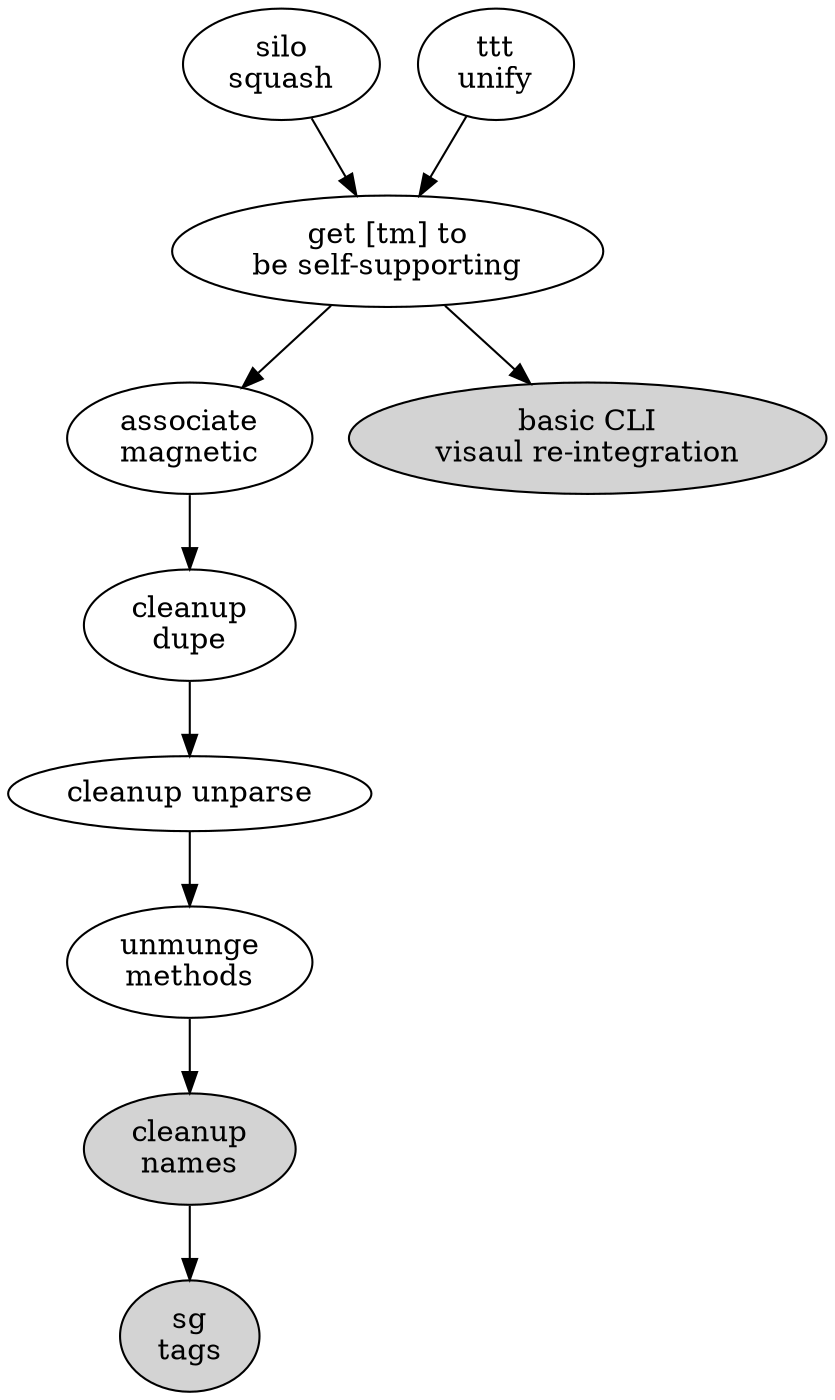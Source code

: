 digraph{

  am [ label="associate\nmagnetic" ]
  cd [ label="cleanup\ndupe" ]
  cv [ label="basic CLI\nvisaul re-integration" style=filled ]
  cn [ label="cleanup\nnames" style=filled ]
  si [ label="silo\nsquash" ]
  ss [ label="get [tm] to\nbe self-supporting" ]
  st [ label="sg\ntags" style=filled ]
  tu [ label="ttt\nunify" ]
  um [ label="unmunge\nmethods" ]
  up [ label="cleanup unparse" ]

  am -> cd
  cd -> up
  cn -> st
  si -> ss
  ss -> cv
  ss -> am
  tu -> ss
  um -> cn
  up -> um

  # that one color of blue: fillcolor="#b5d5fb" style=filled

}
